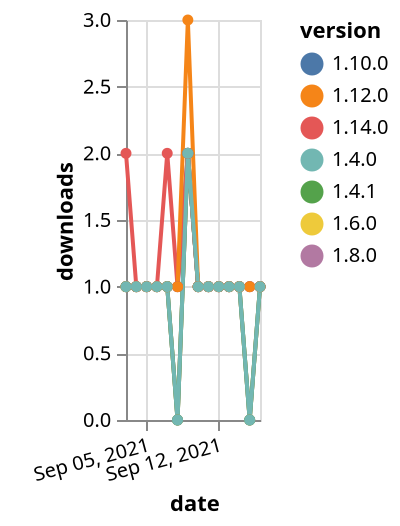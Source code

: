 {"$schema": "https://vega.github.io/schema/vega-lite/v5.json", "description": "A simple bar chart with embedded data.", "data": {"values": [{"date": "2021-09-03", "total": 194, "delta": 1, "version": "1.6.0"}, {"date": "2021-09-04", "total": 195, "delta": 1, "version": "1.6.0"}, {"date": "2021-09-05", "total": 196, "delta": 1, "version": "1.6.0"}, {"date": "2021-09-06", "total": 197, "delta": 1, "version": "1.6.0"}, {"date": "2021-09-07", "total": 198, "delta": 1, "version": "1.6.0"}, {"date": "2021-09-08", "total": 198, "delta": 0, "version": "1.6.0"}, {"date": "2021-09-09", "total": 200, "delta": 2, "version": "1.6.0"}, {"date": "2021-09-10", "total": 201, "delta": 1, "version": "1.6.0"}, {"date": "2021-09-11", "total": 202, "delta": 1, "version": "1.6.0"}, {"date": "2021-09-12", "total": 203, "delta": 1, "version": "1.6.0"}, {"date": "2021-09-13", "total": 204, "delta": 1, "version": "1.6.0"}, {"date": "2021-09-14", "total": 205, "delta": 1, "version": "1.6.0"}, {"date": "2021-09-15", "total": 205, "delta": 0, "version": "1.6.0"}, {"date": "2021-09-16", "total": 206, "delta": 1, "version": "1.6.0"}, {"date": "2021-09-03", "total": 191, "delta": 1, "version": "1.8.0"}, {"date": "2021-09-04", "total": 192, "delta": 1, "version": "1.8.0"}, {"date": "2021-09-05", "total": 193, "delta": 1, "version": "1.8.0"}, {"date": "2021-09-06", "total": 194, "delta": 1, "version": "1.8.0"}, {"date": "2021-09-07", "total": 195, "delta": 1, "version": "1.8.0"}, {"date": "2021-09-08", "total": 195, "delta": 0, "version": "1.8.0"}, {"date": "2021-09-09", "total": 197, "delta": 2, "version": "1.8.0"}, {"date": "2021-09-10", "total": 198, "delta": 1, "version": "1.8.0"}, {"date": "2021-09-11", "total": 199, "delta": 1, "version": "1.8.0"}, {"date": "2021-09-12", "total": 200, "delta": 1, "version": "1.8.0"}, {"date": "2021-09-13", "total": 201, "delta": 1, "version": "1.8.0"}, {"date": "2021-09-14", "total": 202, "delta": 1, "version": "1.8.0"}, {"date": "2021-09-15", "total": 202, "delta": 0, "version": "1.8.0"}, {"date": "2021-09-16", "total": 203, "delta": 1, "version": "1.8.0"}, {"date": "2021-09-03", "total": 165, "delta": 1, "version": "1.10.0"}, {"date": "2021-09-04", "total": 166, "delta": 1, "version": "1.10.0"}, {"date": "2021-09-05", "total": 167, "delta": 1, "version": "1.10.0"}, {"date": "2021-09-06", "total": 168, "delta": 1, "version": "1.10.0"}, {"date": "2021-09-07", "total": 169, "delta": 1, "version": "1.10.0"}, {"date": "2021-09-08", "total": 170, "delta": 1, "version": "1.10.0"}, {"date": "2021-09-09", "total": 172, "delta": 2, "version": "1.10.0"}, {"date": "2021-09-10", "total": 173, "delta": 1, "version": "1.10.0"}, {"date": "2021-09-11", "total": 174, "delta": 1, "version": "1.10.0"}, {"date": "2021-09-12", "total": 175, "delta": 1, "version": "1.10.0"}, {"date": "2021-09-13", "total": 176, "delta": 1, "version": "1.10.0"}, {"date": "2021-09-14", "total": 177, "delta": 1, "version": "1.10.0"}, {"date": "2021-09-15", "total": 178, "delta": 1, "version": "1.10.0"}, {"date": "2021-09-16", "total": 179, "delta": 1, "version": "1.10.0"}, {"date": "2021-09-03", "total": 246, "delta": 1, "version": "1.4.1"}, {"date": "2021-09-04", "total": 247, "delta": 1, "version": "1.4.1"}, {"date": "2021-09-05", "total": 248, "delta": 1, "version": "1.4.1"}, {"date": "2021-09-06", "total": 249, "delta": 1, "version": "1.4.1"}, {"date": "2021-09-07", "total": 250, "delta": 1, "version": "1.4.1"}, {"date": "2021-09-08", "total": 250, "delta": 0, "version": "1.4.1"}, {"date": "2021-09-09", "total": 252, "delta": 2, "version": "1.4.1"}, {"date": "2021-09-10", "total": 253, "delta": 1, "version": "1.4.1"}, {"date": "2021-09-11", "total": 254, "delta": 1, "version": "1.4.1"}, {"date": "2021-09-12", "total": 255, "delta": 1, "version": "1.4.1"}, {"date": "2021-09-13", "total": 256, "delta": 1, "version": "1.4.1"}, {"date": "2021-09-14", "total": 257, "delta": 1, "version": "1.4.1"}, {"date": "2021-09-15", "total": 257, "delta": 0, "version": "1.4.1"}, {"date": "2021-09-16", "total": 258, "delta": 1, "version": "1.4.1"}, {"date": "2021-09-03", "total": 127, "delta": 2, "version": "1.14.0"}, {"date": "2021-09-04", "total": 128, "delta": 1, "version": "1.14.0"}, {"date": "2021-09-05", "total": 129, "delta": 1, "version": "1.14.0"}, {"date": "2021-09-06", "total": 130, "delta": 1, "version": "1.14.0"}, {"date": "2021-09-07", "total": 132, "delta": 2, "version": "1.14.0"}, {"date": "2021-09-08", "total": 133, "delta": 1, "version": "1.14.0"}, {"date": "2021-09-09", "total": 135, "delta": 2, "version": "1.14.0"}, {"date": "2021-09-10", "total": 136, "delta": 1, "version": "1.14.0"}, {"date": "2021-09-11", "total": 137, "delta": 1, "version": "1.14.0"}, {"date": "2021-09-12", "total": 138, "delta": 1, "version": "1.14.0"}, {"date": "2021-09-13", "total": 139, "delta": 1, "version": "1.14.0"}, {"date": "2021-09-14", "total": 140, "delta": 1, "version": "1.14.0"}, {"date": "2021-09-15", "total": 141, "delta": 1, "version": "1.14.0"}, {"date": "2021-09-16", "total": 142, "delta": 1, "version": "1.14.0"}, {"date": "2021-09-03", "total": 188, "delta": 1, "version": "1.12.0"}, {"date": "2021-09-04", "total": 189, "delta": 1, "version": "1.12.0"}, {"date": "2021-09-05", "total": 190, "delta": 1, "version": "1.12.0"}, {"date": "2021-09-06", "total": 191, "delta": 1, "version": "1.12.0"}, {"date": "2021-09-07", "total": 192, "delta": 1, "version": "1.12.0"}, {"date": "2021-09-08", "total": 193, "delta": 1, "version": "1.12.0"}, {"date": "2021-09-09", "total": 196, "delta": 3, "version": "1.12.0"}, {"date": "2021-09-10", "total": 197, "delta": 1, "version": "1.12.0"}, {"date": "2021-09-11", "total": 198, "delta": 1, "version": "1.12.0"}, {"date": "2021-09-12", "total": 199, "delta": 1, "version": "1.12.0"}, {"date": "2021-09-13", "total": 200, "delta": 1, "version": "1.12.0"}, {"date": "2021-09-14", "total": 201, "delta": 1, "version": "1.12.0"}, {"date": "2021-09-15", "total": 202, "delta": 1, "version": "1.12.0"}, {"date": "2021-09-16", "total": 203, "delta": 1, "version": "1.12.0"}, {"date": "2021-09-03", "total": 247, "delta": 1, "version": "1.4.0"}, {"date": "2021-09-04", "total": 248, "delta": 1, "version": "1.4.0"}, {"date": "2021-09-05", "total": 249, "delta": 1, "version": "1.4.0"}, {"date": "2021-09-06", "total": 250, "delta": 1, "version": "1.4.0"}, {"date": "2021-09-07", "total": 251, "delta": 1, "version": "1.4.0"}, {"date": "2021-09-08", "total": 251, "delta": 0, "version": "1.4.0"}, {"date": "2021-09-09", "total": 253, "delta": 2, "version": "1.4.0"}, {"date": "2021-09-10", "total": 254, "delta": 1, "version": "1.4.0"}, {"date": "2021-09-11", "total": 255, "delta": 1, "version": "1.4.0"}, {"date": "2021-09-12", "total": 256, "delta": 1, "version": "1.4.0"}, {"date": "2021-09-13", "total": 257, "delta": 1, "version": "1.4.0"}, {"date": "2021-09-14", "total": 258, "delta": 1, "version": "1.4.0"}, {"date": "2021-09-15", "total": 258, "delta": 0, "version": "1.4.0"}, {"date": "2021-09-16", "total": 259, "delta": 1, "version": "1.4.0"}]}, "width": "container", "mark": {"type": "line", "point": {"filled": true}}, "encoding": {"x": {"field": "date", "type": "temporal", "timeUnit": "yearmonthdate", "title": "date", "axis": {"labelAngle": -15}}, "y": {"field": "delta", "type": "quantitative", "title": "downloads"}, "color": {"field": "version", "type": "nominal"}, "tooltip": {"field": "delta"}}}